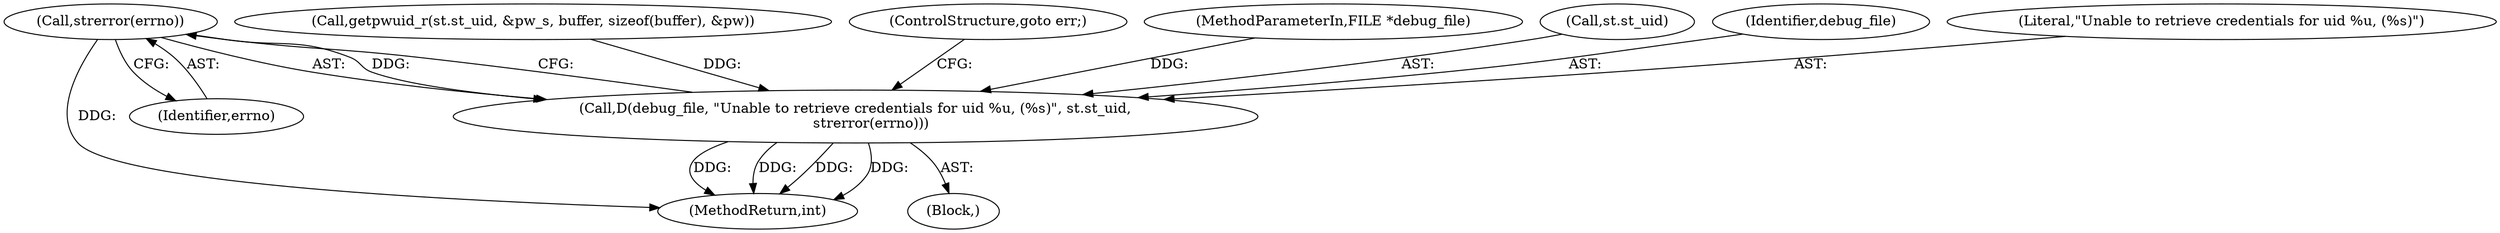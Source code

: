 digraph "0_pam-u2f_18b1914e32b74ff52000f10e97067e841e5fff62_1@API" {
"1000237" [label="(Call,strerror(errno))"];
"1000231" [label="(Call,D(debug_file, \"Unable to retrieve credentials for uid %u, (%s)\", st.st_uid,\n       strerror(errno)))"];
"1000237" [label="(Call,strerror(errno))"];
"1000211" [label="(Call,getpwuid_r(st.st_uid, &pw_s, buffer, sizeof(buffer), &pw))"];
"1000239" [label="(ControlStructure,goto err;)"];
"1000107" [label="(MethodParameterIn,FILE *debug_file)"];
"1000722" [label="(MethodReturn,int)"];
"1000231" [label="(Call,D(debug_file, \"Unable to retrieve credentials for uid %u, (%s)\", st.st_uid,\n       strerror(errno)))"];
"1000234" [label="(Call,st.st_uid)"];
"1000230" [label="(Block,)"];
"1000232" [label="(Identifier,debug_file)"];
"1000238" [label="(Identifier,errno)"];
"1000233" [label="(Literal,\"Unable to retrieve credentials for uid %u, (%s)\")"];
"1000237" -> "1000231"  [label="AST: "];
"1000237" -> "1000238"  [label="CFG: "];
"1000238" -> "1000237"  [label="AST: "];
"1000231" -> "1000237"  [label="CFG: "];
"1000237" -> "1000722"  [label="DDG: "];
"1000237" -> "1000231"  [label="DDG: "];
"1000231" -> "1000230"  [label="AST: "];
"1000232" -> "1000231"  [label="AST: "];
"1000233" -> "1000231"  [label="AST: "];
"1000234" -> "1000231"  [label="AST: "];
"1000239" -> "1000231"  [label="CFG: "];
"1000231" -> "1000722"  [label="DDG: "];
"1000231" -> "1000722"  [label="DDG: "];
"1000231" -> "1000722"  [label="DDG: "];
"1000231" -> "1000722"  [label="DDG: "];
"1000107" -> "1000231"  [label="DDG: "];
"1000211" -> "1000231"  [label="DDG: "];
}
